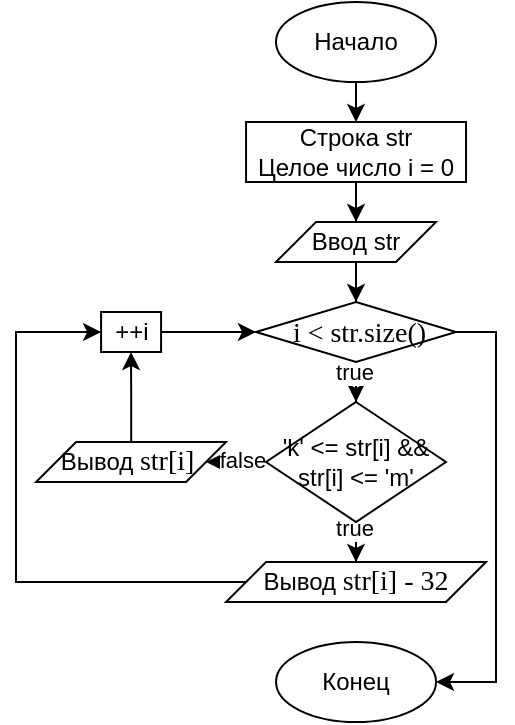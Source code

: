 <mxfile version="14.3.0" type="device"><diagram id="rqQzgaqE5HwuQP4C6qzI" name="Page-1"><mxGraphModel dx="498" dy="290" grid="1" gridSize="10" guides="1" tooltips="1" connect="1" arrows="1" fold="1" page="1" pageScale="1" pageWidth="827" pageHeight="1169" math="0" shadow="0"><root><mxCell id="0"/><mxCell id="1" parent="0"/><mxCell id="X6TsaH43rsw3EuDzbanR-41" style="edgeStyle=orthogonalEdgeStyle;rounded=0;orthogonalLoop=1;jettySize=auto;html=1;entryX=0.5;entryY=0;entryDx=0;entryDy=0;" edge="1" parent="1" source="X6TsaH43rsw3EuDzbanR-42"><mxGeometry relative="1" as="geometry"><mxPoint x="350.02" y="140" as="targetPoint"/></mxGeometry></mxCell><mxCell id="X6TsaH43rsw3EuDzbanR-42" value="Начало" style="ellipse;whiteSpace=wrap;html=1;" vertex="1" parent="1"><mxGeometry x="310" y="80" width="80" height="40" as="geometry"/></mxCell><mxCell id="X6TsaH43rsw3EuDzbanR-45" value="Конец" style="ellipse;whiteSpace=wrap;html=1;" vertex="1" parent="1"><mxGeometry x="310.02" y="400" width="80" height="40" as="geometry"/></mxCell><mxCell id="X6TsaH43rsw3EuDzbanR-81" style="edgeStyle=orthogonalEdgeStyle;rounded=0;orthogonalLoop=1;jettySize=auto;html=1;" edge="1" parent="1" source="X6TsaH43rsw3EuDzbanR-78" target="X6TsaH43rsw3EuDzbanR-79"><mxGeometry relative="1" as="geometry"/></mxCell><mxCell id="X6TsaH43rsw3EuDzbanR-78" value="Строка str&lt;br&gt;Целое число i = 0" style="rounded=0;whiteSpace=wrap;html=1;" vertex="1" parent="1"><mxGeometry x="295.03" y="140" width="109.98" height="30" as="geometry"/></mxCell><mxCell id="X6TsaH43rsw3EuDzbanR-83" style="edgeStyle=orthogonalEdgeStyle;rounded=0;orthogonalLoop=1;jettySize=auto;html=1;entryX=0.5;entryY=0;entryDx=0;entryDy=0;" edge="1" parent="1" source="X6TsaH43rsw3EuDzbanR-79" target="X6TsaH43rsw3EuDzbanR-82"><mxGeometry relative="1" as="geometry"/></mxCell><mxCell id="X6TsaH43rsw3EuDzbanR-79" value="Ввод str" style="shape=parallelogram;perimeter=parallelogramPerimeter;whiteSpace=wrap;html=1;fixedSize=1;" vertex="1" parent="1"><mxGeometry x="310" y="190" width="80" height="20" as="geometry"/></mxCell><mxCell id="X6TsaH43rsw3EuDzbanR-94" style="edgeStyle=orthogonalEdgeStyle;rounded=0;orthogonalLoop=1;jettySize=auto;html=1;entryX=0.5;entryY=0;entryDx=0;entryDy=0;" edge="1" parent="1" source="X6TsaH43rsw3EuDzbanR-82" target="X6TsaH43rsw3EuDzbanR-93"><mxGeometry relative="1" as="geometry"/></mxCell><mxCell id="X6TsaH43rsw3EuDzbanR-95" value="true" style="edgeLabel;html=1;align=center;verticalAlign=middle;resizable=0;points=[];" vertex="1" connectable="0" parent="X6TsaH43rsw3EuDzbanR-94"><mxGeometry x="0.176" y="1" relative="1" as="geometry"><mxPoint as="offset"/></mxGeometry></mxCell><mxCell id="X6TsaH43rsw3EuDzbanR-106" style="edgeStyle=orthogonalEdgeStyle;rounded=0;orthogonalLoop=1;jettySize=auto;html=1;entryX=1;entryY=0.5;entryDx=0;entryDy=0;" edge="1" parent="1" source="X6TsaH43rsw3EuDzbanR-82" target="X6TsaH43rsw3EuDzbanR-45"><mxGeometry relative="1" as="geometry"><Array as="points"><mxPoint x="420" y="245"/><mxPoint x="420" y="420"/></Array></mxGeometry></mxCell><mxCell id="X6TsaH43rsw3EuDzbanR-82" value="&lt;p style=&quot;margin: 0px ; font-stretch: normal ; font-size: 14px ; line-height: normal ; font-family: &amp;#34;times new roman&amp;#34;&quot;&gt;&amp;nbsp;i &amp;lt; str.size()&lt;/p&gt;" style="rhombus;whiteSpace=wrap;html=1;" vertex="1" parent="1"><mxGeometry x="300" y="230" width="100" height="30" as="geometry"/></mxCell><mxCell id="X6TsaH43rsw3EuDzbanR-105" style="edgeStyle=orthogonalEdgeStyle;rounded=0;orthogonalLoop=1;jettySize=auto;html=1;entryX=0;entryY=0.5;entryDx=0;entryDy=0;" edge="1" parent="1" source="X6TsaH43rsw3EuDzbanR-91" target="X6TsaH43rsw3EuDzbanR-102"><mxGeometry relative="1" as="geometry"><Array as="points"><mxPoint x="180" y="370"/><mxPoint x="180" y="245"/></Array></mxGeometry></mxCell><mxCell id="X6TsaH43rsw3EuDzbanR-91" value="Вывод&amp;nbsp;&lt;span style=&quot;font-family: &amp;#34;times new roman&amp;#34; ; font-size: 14px&quot;&gt;str[i] - 32&lt;/span&gt;" style="shape=parallelogram;perimeter=parallelogramPerimeter;whiteSpace=wrap;html=1;fixedSize=1;" vertex="1" parent="1"><mxGeometry x="285.03" y="360" width="129.98" height="20" as="geometry"/></mxCell><mxCell id="X6TsaH43rsw3EuDzbanR-96" style="edgeStyle=orthogonalEdgeStyle;rounded=0;orthogonalLoop=1;jettySize=auto;html=1;" edge="1" parent="1" source="X6TsaH43rsw3EuDzbanR-93" target="X6TsaH43rsw3EuDzbanR-91"><mxGeometry relative="1" as="geometry"/></mxCell><mxCell id="X6TsaH43rsw3EuDzbanR-97" value="true" style="edgeLabel;html=1;align=center;verticalAlign=middle;resizable=0;points=[];" vertex="1" connectable="0" parent="X6TsaH43rsw3EuDzbanR-96"><mxGeometry x="0.427" y="-1" relative="1" as="geometry"><mxPoint as="offset"/></mxGeometry></mxCell><mxCell id="X6TsaH43rsw3EuDzbanR-99" style="edgeStyle=orthogonalEdgeStyle;rounded=0;orthogonalLoop=1;jettySize=auto;html=1;" edge="1" parent="1" source="X6TsaH43rsw3EuDzbanR-93" target="X6TsaH43rsw3EuDzbanR-98"><mxGeometry relative="1" as="geometry"/></mxCell><mxCell id="X6TsaH43rsw3EuDzbanR-100" value="false" style="edgeLabel;html=1;align=center;verticalAlign=middle;resizable=0;points=[];" vertex="1" connectable="0" parent="X6TsaH43rsw3EuDzbanR-99"><mxGeometry x="0.39" y="-1" relative="1" as="geometry"><mxPoint x="-3" as="offset"/></mxGeometry></mxCell><mxCell id="X6TsaH43rsw3EuDzbanR-93" value="'k' &amp;lt;= str[i] &amp;amp;&amp;amp;&lt;br&gt;str[i] &amp;lt;= 'm'" style="rhombus;whiteSpace=wrap;html=1;" vertex="1" parent="1"><mxGeometry x="305" y="280" width="90" height="60" as="geometry"/></mxCell><mxCell id="X6TsaH43rsw3EuDzbanR-104" style="edgeStyle=orthogonalEdgeStyle;rounded=0;orthogonalLoop=1;jettySize=auto;html=1;" edge="1" parent="1" source="X6TsaH43rsw3EuDzbanR-98" target="X6TsaH43rsw3EuDzbanR-102"><mxGeometry relative="1" as="geometry"/></mxCell><mxCell id="X6TsaH43rsw3EuDzbanR-98" value="Вывод&amp;nbsp;&lt;span style=&quot;font-family: &amp;#34;times new roman&amp;#34; ; font-size: 14px&quot;&gt;str[i]&amp;nbsp;&lt;/span&gt;" style="shape=parallelogram;perimeter=parallelogramPerimeter;whiteSpace=wrap;html=1;fixedSize=1;" vertex="1" parent="1"><mxGeometry x="190.06" y="300" width="94.97" height="20" as="geometry"/></mxCell><mxCell id="X6TsaH43rsw3EuDzbanR-103" style="edgeStyle=orthogonalEdgeStyle;rounded=0;orthogonalLoop=1;jettySize=auto;html=1;entryX=0;entryY=0.5;entryDx=0;entryDy=0;" edge="1" parent="1" source="X6TsaH43rsw3EuDzbanR-102" target="X6TsaH43rsw3EuDzbanR-82"><mxGeometry relative="1" as="geometry"/></mxCell><mxCell id="X6TsaH43rsw3EuDzbanR-102" value="++i" style="rounded=0;whiteSpace=wrap;html=1;" vertex="1" parent="1"><mxGeometry x="222.54" y="235" width="30" height="20" as="geometry"/></mxCell></root></mxGraphModel></diagram></mxfile>